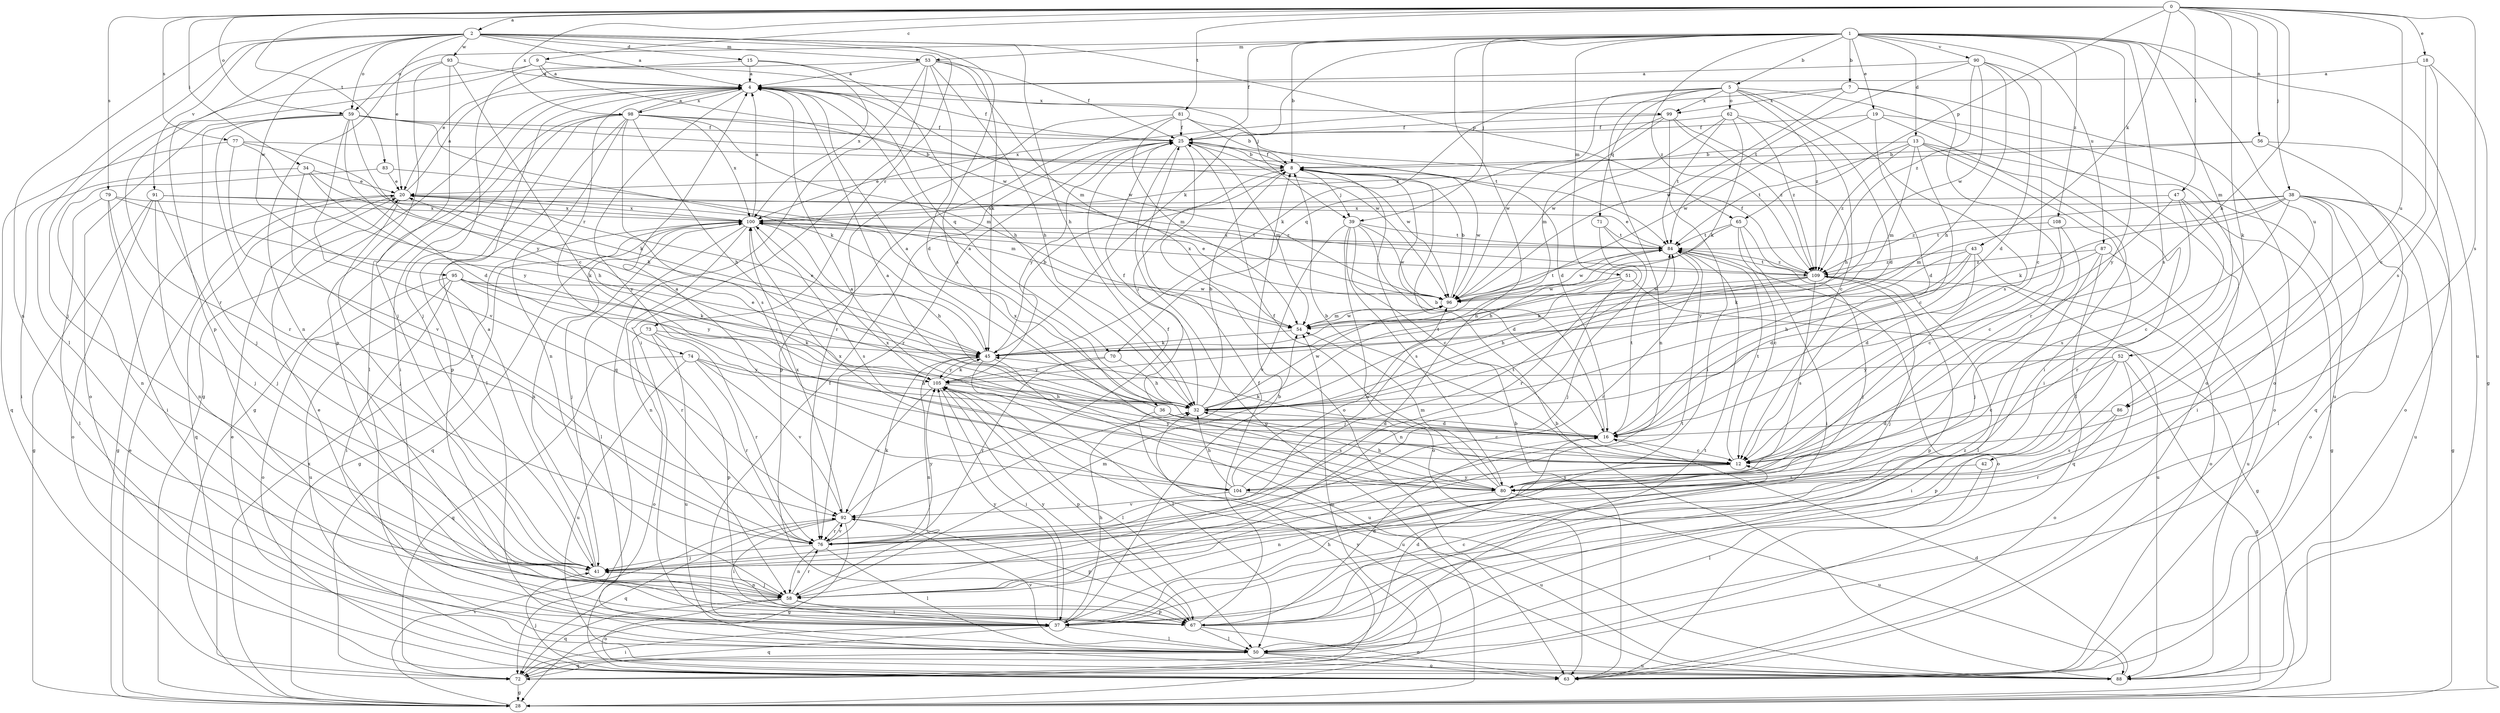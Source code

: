 strict digraph  {
0;
1;
2;
4;
5;
7;
8;
9;
12;
13;
15;
16;
18;
19;
20;
25;
28;
32;
34;
36;
37;
38;
39;
41;
42;
43;
45;
47;
50;
51;
52;
53;
54;
56;
58;
59;
62;
63;
65;
67;
70;
71;
72;
73;
74;
76;
77;
79;
80;
81;
83;
84;
86;
87;
88;
90;
91;
92;
93;
95;
96;
98;
99;
100;
104;
105;
108;
109;
0 -> 2  [label=a];
0 -> 9  [label=c];
0 -> 18  [label=e];
0 -> 32  [label=h];
0 -> 34  [label=i];
0 -> 38  [label=j];
0 -> 42  [label=k];
0 -> 43  [label=k];
0 -> 47  [label=l];
0 -> 56  [label=n];
0 -> 59  [label=o];
0 -> 65  [label=p];
0 -> 77  [label=s];
0 -> 79  [label=s];
0 -> 80  [label=s];
0 -> 81  [label=t];
0 -> 83  [label=t];
0 -> 86  [label=u];
0 -> 98  [label=x];
1 -> 5  [label=b];
1 -> 7  [label=b];
1 -> 8  [label=b];
1 -> 13  [label=d];
1 -> 19  [label=e];
1 -> 25  [label=f];
1 -> 39  [label=j];
1 -> 45  [label=k];
1 -> 51  [label=m];
1 -> 52  [label=m];
1 -> 53  [label=m];
1 -> 58  [label=n];
1 -> 59  [label=o];
1 -> 80  [label=s];
1 -> 86  [label=u];
1 -> 87  [label=u];
1 -> 88  [label=u];
1 -> 90  [label=v];
1 -> 104  [label=y];
1 -> 108  [label=z];
1 -> 109  [label=z];
2 -> 4  [label=a];
2 -> 15  [label=d];
2 -> 20  [label=e];
2 -> 32  [label=h];
2 -> 50  [label=l];
2 -> 53  [label=m];
2 -> 58  [label=n];
2 -> 59  [label=o];
2 -> 65  [label=p];
2 -> 67  [label=p];
2 -> 73  [label=r];
2 -> 80  [label=s];
2 -> 91  [label=v];
2 -> 93  [label=w];
2 -> 95  [label=w];
4 -> 25  [label=f];
4 -> 28  [label=g];
4 -> 50  [label=l];
4 -> 70  [label=q];
4 -> 74  [label=r];
4 -> 96  [label=w];
4 -> 98  [label=x];
4 -> 99  [label=x];
4 -> 104  [label=y];
5 -> 16  [label=d];
5 -> 45  [label=k];
5 -> 58  [label=n];
5 -> 62  [label=o];
5 -> 63  [label=o];
5 -> 70  [label=q];
5 -> 71  [label=q];
5 -> 80  [label=s];
5 -> 99  [label=x];
5 -> 109  [label=z];
7 -> 63  [label=o];
7 -> 76  [label=r];
7 -> 96  [label=w];
7 -> 99  [label=x];
7 -> 100  [label=x];
8 -> 20  [label=e];
8 -> 25  [label=f];
8 -> 36  [label=i];
8 -> 39  [label=j];
8 -> 96  [label=w];
9 -> 4  [label=a];
9 -> 39  [label=j];
9 -> 41  [label=j];
9 -> 76  [label=r];
9 -> 96  [label=w];
12 -> 4  [label=a];
12 -> 8  [label=b];
12 -> 80  [label=s];
12 -> 84  [label=t];
12 -> 100  [label=x];
12 -> 104  [label=y];
12 -> 105  [label=y];
13 -> 8  [label=b];
13 -> 12  [label=c];
13 -> 37  [label=i];
13 -> 50  [label=l];
13 -> 54  [label=m];
13 -> 63  [label=o];
13 -> 84  [label=t];
13 -> 109  [label=z];
15 -> 4  [label=a];
15 -> 32  [label=h];
15 -> 41  [label=j];
15 -> 100  [label=x];
16 -> 8  [label=b];
16 -> 12  [label=c];
16 -> 45  [label=k];
16 -> 84  [label=t];
18 -> 4  [label=a];
18 -> 12  [label=c];
18 -> 28  [label=g];
18 -> 80  [label=s];
19 -> 16  [label=d];
19 -> 25  [label=f];
19 -> 37  [label=i];
19 -> 88  [label=u];
19 -> 96  [label=w];
20 -> 4  [label=a];
20 -> 28  [label=g];
20 -> 41  [label=j];
20 -> 72  [label=q];
20 -> 100  [label=x];
25 -> 8  [label=b];
25 -> 28  [label=g];
25 -> 54  [label=m];
25 -> 63  [label=o];
25 -> 76  [label=r];
25 -> 96  [label=w];
25 -> 105  [label=y];
28 -> 20  [label=e];
28 -> 92  [label=v];
28 -> 100  [label=x];
28 -> 105  [label=y];
32 -> 4  [label=a];
32 -> 8  [label=b];
32 -> 16  [label=d];
32 -> 20  [label=e];
32 -> 25  [label=f];
32 -> 84  [label=t];
32 -> 96  [label=w];
32 -> 100  [label=x];
34 -> 20  [label=e];
34 -> 37  [label=i];
34 -> 45  [label=k];
34 -> 76  [label=r];
34 -> 105  [label=y];
36 -> 4  [label=a];
36 -> 12  [label=c];
36 -> 16  [label=d];
36 -> 80  [label=s];
36 -> 88  [label=u];
37 -> 8  [label=b];
37 -> 25  [label=f];
37 -> 32  [label=h];
37 -> 50  [label=l];
37 -> 72  [label=q];
37 -> 105  [label=y];
38 -> 12  [label=c];
38 -> 28  [label=g];
38 -> 37  [label=i];
38 -> 45  [label=k];
38 -> 50  [label=l];
38 -> 54  [label=m];
38 -> 63  [label=o];
38 -> 88  [label=u];
38 -> 100  [label=x];
38 -> 109  [label=z];
39 -> 12  [label=c];
39 -> 16  [label=d];
39 -> 63  [label=o];
39 -> 80  [label=s];
39 -> 84  [label=t];
39 -> 92  [label=v];
39 -> 96  [label=w];
41 -> 4  [label=a];
41 -> 58  [label=n];
41 -> 100  [label=x];
42 -> 50  [label=l];
42 -> 80  [label=s];
43 -> 16  [label=d];
43 -> 32  [label=h];
43 -> 45  [label=k];
43 -> 63  [label=o];
43 -> 105  [label=y];
43 -> 109  [label=z];
45 -> 8  [label=b];
45 -> 20  [label=e];
45 -> 50  [label=l];
45 -> 58  [label=n];
45 -> 88  [label=u];
45 -> 105  [label=y];
47 -> 12  [label=c];
47 -> 28  [label=g];
47 -> 76  [label=r];
47 -> 80  [label=s];
47 -> 100  [label=x];
50 -> 16  [label=d];
50 -> 63  [label=o];
50 -> 72  [label=q];
50 -> 84  [label=t];
50 -> 88  [label=u];
50 -> 92  [label=v];
51 -> 28  [label=g];
51 -> 41  [label=j];
51 -> 58  [label=n];
51 -> 96  [label=w];
52 -> 12  [label=c];
52 -> 28  [label=g];
52 -> 37  [label=i];
52 -> 63  [label=o];
52 -> 67  [label=p];
52 -> 105  [label=y];
53 -> 4  [label=a];
53 -> 16  [label=d];
53 -> 20  [label=e];
53 -> 25  [label=f];
53 -> 32  [label=h];
53 -> 37  [label=i];
53 -> 45  [label=k];
53 -> 54  [label=m];
53 -> 72  [label=q];
54 -> 45  [label=k];
54 -> 96  [label=w];
56 -> 8  [label=b];
56 -> 63  [label=o];
56 -> 72  [label=q];
56 -> 100  [label=x];
58 -> 37  [label=i];
58 -> 41  [label=j];
58 -> 54  [label=m];
58 -> 63  [label=o];
58 -> 67  [label=p];
58 -> 72  [label=q];
58 -> 76  [label=r];
58 -> 84  [label=t];
59 -> 16  [label=d];
59 -> 25  [label=f];
59 -> 41  [label=j];
59 -> 45  [label=k];
59 -> 63  [label=o];
59 -> 76  [label=r];
59 -> 84  [label=t];
59 -> 92  [label=v];
59 -> 105  [label=y];
62 -> 12  [label=c];
62 -> 25  [label=f];
62 -> 45  [label=k];
62 -> 84  [label=t];
62 -> 96  [label=w];
62 -> 109  [label=z];
63 -> 8  [label=b];
63 -> 20  [label=e];
63 -> 41  [label=j];
65 -> 12  [label=c];
65 -> 32  [label=h];
65 -> 37  [label=i];
65 -> 41  [label=j];
65 -> 84  [label=t];
67 -> 12  [label=c];
67 -> 16  [label=d];
67 -> 20  [label=e];
67 -> 25  [label=f];
67 -> 50  [label=l];
67 -> 63  [label=o];
67 -> 105  [label=y];
67 -> 109  [label=z];
70 -> 32  [label=h];
70 -> 76  [label=r];
70 -> 105  [label=y];
71 -> 41  [label=j];
71 -> 76  [label=r];
71 -> 84  [label=t];
72 -> 28  [label=g];
72 -> 32  [label=h];
72 -> 37  [label=i];
72 -> 54  [label=m];
73 -> 45  [label=k];
73 -> 63  [label=o];
73 -> 67  [label=p];
73 -> 76  [label=r];
73 -> 88  [label=u];
74 -> 32  [label=h];
74 -> 72  [label=q];
74 -> 76  [label=r];
74 -> 88  [label=u];
74 -> 92  [label=v];
74 -> 105  [label=y];
76 -> 41  [label=j];
76 -> 45  [label=k];
76 -> 50  [label=l];
76 -> 58  [label=n];
76 -> 92  [label=v];
76 -> 105  [label=y];
77 -> 8  [label=b];
77 -> 32  [label=h];
77 -> 45  [label=k];
77 -> 72  [label=q];
77 -> 92  [label=v];
79 -> 37  [label=i];
79 -> 41  [label=j];
79 -> 45  [label=k];
79 -> 50  [label=l];
79 -> 100  [label=x];
80 -> 4  [label=a];
80 -> 25  [label=f];
80 -> 32  [label=h];
80 -> 54  [label=m];
80 -> 58  [label=n];
80 -> 88  [label=u];
81 -> 8  [label=b];
81 -> 16  [label=d];
81 -> 25  [label=f];
81 -> 54  [label=m];
81 -> 67  [label=p];
81 -> 76  [label=r];
83 -> 20  [label=e];
83 -> 54  [label=m];
83 -> 58  [label=n];
84 -> 20  [label=e];
84 -> 63  [label=o];
84 -> 76  [label=r];
84 -> 96  [label=w];
84 -> 100  [label=x];
84 -> 109  [label=z];
86 -> 16  [label=d];
86 -> 76  [label=r];
86 -> 80  [label=s];
87 -> 16  [label=d];
87 -> 50  [label=l];
87 -> 72  [label=q];
87 -> 88  [label=u];
87 -> 109  [label=z];
88 -> 8  [label=b];
88 -> 16  [label=d];
90 -> 4  [label=a];
90 -> 12  [label=c];
90 -> 16  [label=d];
90 -> 32  [label=h];
90 -> 84  [label=t];
90 -> 96  [label=w];
90 -> 109  [label=z];
91 -> 28  [label=g];
91 -> 41  [label=j];
91 -> 58  [label=n];
91 -> 63  [label=o];
91 -> 100  [label=x];
91 -> 109  [label=z];
92 -> 25  [label=f];
92 -> 28  [label=g];
92 -> 37  [label=i];
92 -> 67  [label=p];
92 -> 72  [label=q];
92 -> 76  [label=r];
92 -> 100  [label=x];
93 -> 4  [label=a];
93 -> 12  [label=c];
93 -> 41  [label=j];
93 -> 58  [label=n];
93 -> 67  [label=p];
95 -> 37  [label=i];
95 -> 45  [label=k];
95 -> 63  [label=o];
95 -> 76  [label=r];
95 -> 88  [label=u];
95 -> 96  [label=w];
95 -> 105  [label=y];
96 -> 8  [label=b];
96 -> 20  [label=e];
96 -> 54  [label=m];
96 -> 84  [label=t];
98 -> 4  [label=a];
98 -> 25  [label=f];
98 -> 28  [label=g];
98 -> 32  [label=h];
98 -> 37  [label=i];
98 -> 50  [label=l];
98 -> 54  [label=m];
98 -> 58  [label=n];
98 -> 67  [label=p];
98 -> 80  [label=s];
98 -> 96  [label=w];
98 -> 100  [label=x];
99 -> 25  [label=f];
99 -> 32  [label=h];
99 -> 37  [label=i];
99 -> 54  [label=m];
99 -> 96  [label=w];
99 -> 109  [label=z];
100 -> 4  [label=a];
100 -> 28  [label=g];
100 -> 32  [label=h];
100 -> 41  [label=j];
100 -> 50  [label=l];
100 -> 58  [label=n];
100 -> 72  [label=q];
100 -> 80  [label=s];
100 -> 84  [label=t];
104 -> 4  [label=a];
104 -> 32  [label=h];
104 -> 84  [label=t];
104 -> 88  [label=u];
104 -> 92  [label=v];
104 -> 96  [label=w];
104 -> 100  [label=x];
105 -> 32  [label=h];
105 -> 37  [label=i];
105 -> 45  [label=k];
105 -> 50  [label=l];
105 -> 67  [label=p];
105 -> 92  [label=v];
108 -> 12  [label=c];
108 -> 41  [label=j];
108 -> 84  [label=t];
109 -> 25  [label=f];
109 -> 32  [label=h];
109 -> 41  [label=j];
109 -> 45  [label=k];
109 -> 67  [label=p];
109 -> 80  [label=s];
109 -> 84  [label=t];
109 -> 88  [label=u];
109 -> 96  [label=w];
109 -> 100  [label=x];
}
